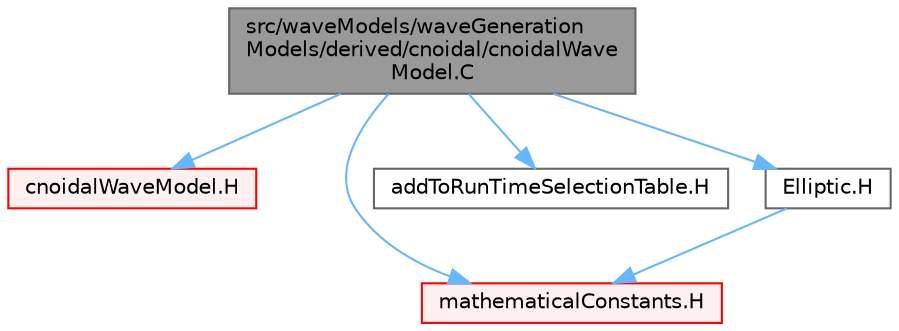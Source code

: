 digraph "src/waveModels/waveGenerationModels/derived/cnoidal/cnoidalWaveModel.C"
{
 // LATEX_PDF_SIZE
  bgcolor="transparent";
  edge [fontname=Helvetica,fontsize=10,labelfontname=Helvetica,labelfontsize=10];
  node [fontname=Helvetica,fontsize=10,shape=box,height=0.2,width=0.4];
  Node1 [id="Node000001",label="src/waveModels/waveGeneration\lModels/derived/cnoidal/cnoidalWave\lModel.C",height=0.2,width=0.4,color="gray40", fillcolor="grey60", style="filled", fontcolor="black",tooltip=" "];
  Node1 -> Node2 [id="edge1_Node000001_Node000002",color="steelblue1",style="solid",tooltip=" "];
  Node2 [id="Node000002",label="cnoidalWaveModel.H",height=0.2,width=0.4,color="red", fillcolor="#FFF0F0", style="filled",URL="$cnoidalWaveModel_8H.html",tooltip=" "];
  Node1 -> Node192 [id="edge2_Node000001_Node000192",color="steelblue1",style="solid",tooltip=" "];
  Node192 [id="Node000192",label="mathematicalConstants.H",height=0.2,width=0.4,color="red", fillcolor="#FFF0F0", style="filled",URL="$mathematicalConstants_8H.html",tooltip=" "];
  Node1 -> Node193 [id="edge3_Node000001_Node000193",color="steelblue1",style="solid",tooltip=" "];
  Node193 [id="Node000193",label="addToRunTimeSelectionTable.H",height=0.2,width=0.4,color="grey40", fillcolor="white", style="filled",URL="$addToRunTimeSelectionTable_8H.html",tooltip="Macros for easy insertion into run-time selection tables."];
  Node1 -> Node194 [id="edge4_Node000001_Node000194",color="steelblue1",style="solid",tooltip=" "];
  Node194 [id="Node000194",label="Elliptic.H",height=0.2,width=0.4,color="grey40", fillcolor="white", style="filled",URL="$Elliptic_8H.html",tooltip=" "];
  Node194 -> Node192 [id="edge5_Node000194_Node000192",color="steelblue1",style="solid",tooltip=" "];
}
